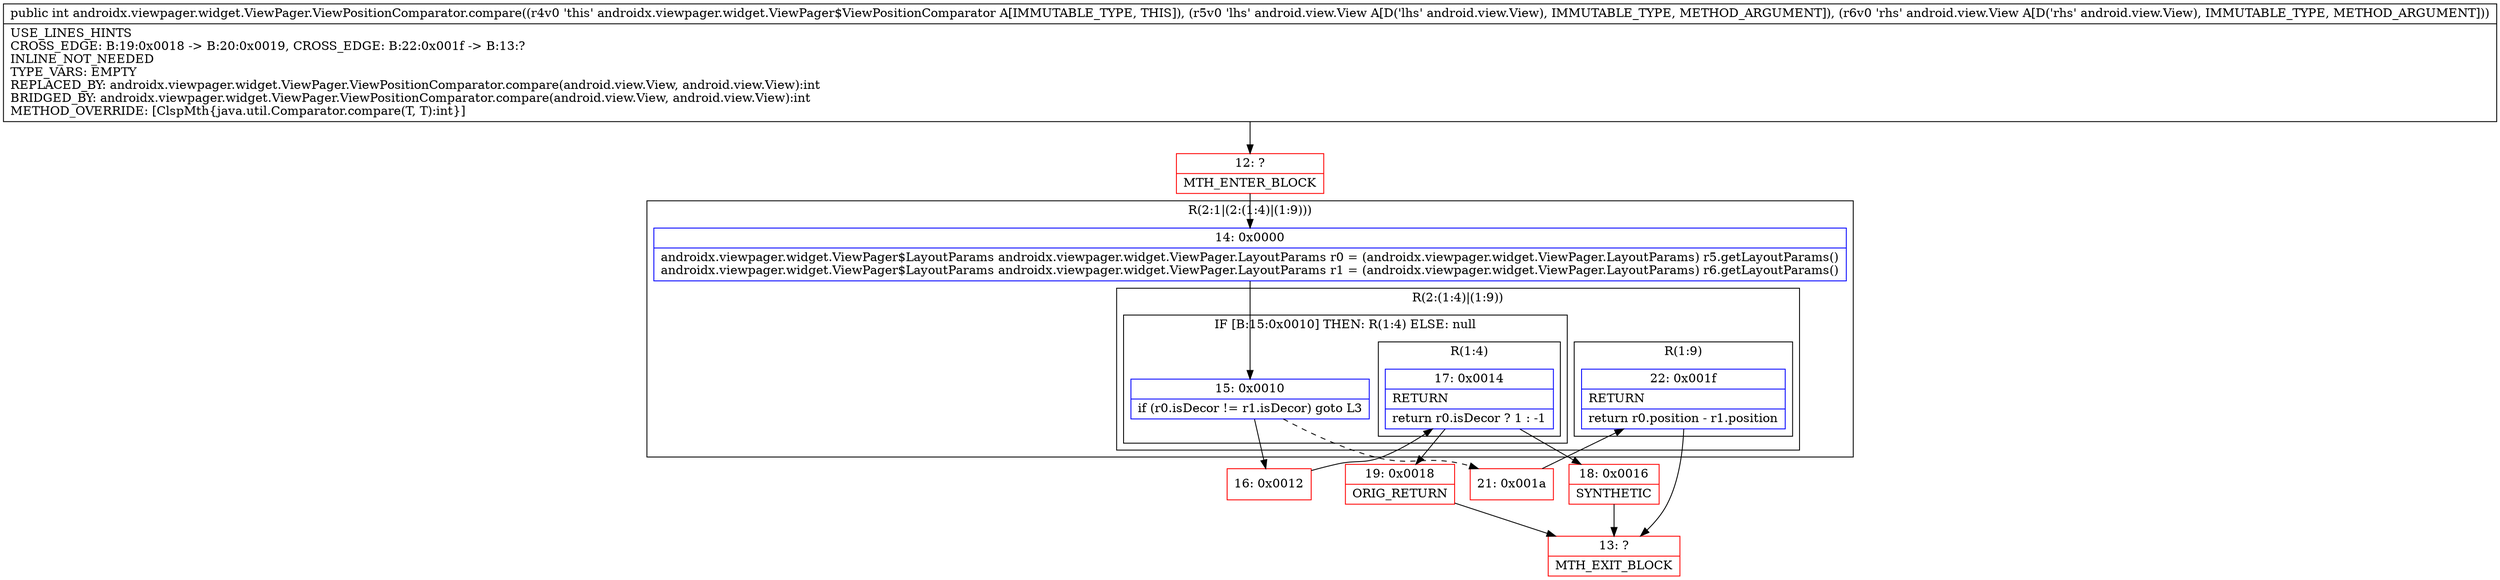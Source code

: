 digraph "CFG forandroidx.viewpager.widget.ViewPager.ViewPositionComparator.compare(Landroid\/view\/View;Landroid\/view\/View;)I" {
subgraph cluster_Region_1992686512 {
label = "R(2:1|(2:(1:4)|(1:9)))";
node [shape=record,color=blue];
Node_14 [shape=record,label="{14\:\ 0x0000|androidx.viewpager.widget.ViewPager$LayoutParams androidx.viewpager.widget.ViewPager.LayoutParams r0 = (androidx.viewpager.widget.ViewPager.LayoutParams) r5.getLayoutParams()\landroidx.viewpager.widget.ViewPager$LayoutParams androidx.viewpager.widget.ViewPager.LayoutParams r1 = (androidx.viewpager.widget.ViewPager.LayoutParams) r6.getLayoutParams()\l}"];
subgraph cluster_Region_1107925612 {
label = "R(2:(1:4)|(1:9))";
node [shape=record,color=blue];
subgraph cluster_IfRegion_96833729 {
label = "IF [B:15:0x0010] THEN: R(1:4) ELSE: null";
node [shape=record,color=blue];
Node_15 [shape=record,label="{15\:\ 0x0010|if (r0.isDecor != r1.isDecor) goto L3\l}"];
subgraph cluster_Region_1099065780 {
label = "R(1:4)";
node [shape=record,color=blue];
Node_17 [shape=record,label="{17\:\ 0x0014|RETURN\l|return r0.isDecor ? 1 : \-1\l}"];
}
}
subgraph cluster_Region_1652599303 {
label = "R(1:9)";
node [shape=record,color=blue];
Node_22 [shape=record,label="{22\:\ 0x001f|RETURN\l|return r0.position \- r1.position\l}"];
}
}
}
Node_12 [shape=record,color=red,label="{12\:\ ?|MTH_ENTER_BLOCK\l}"];
Node_16 [shape=record,color=red,label="{16\:\ 0x0012}"];
Node_18 [shape=record,color=red,label="{18\:\ 0x0016|SYNTHETIC\l}"];
Node_13 [shape=record,color=red,label="{13\:\ ?|MTH_EXIT_BLOCK\l}"];
Node_19 [shape=record,color=red,label="{19\:\ 0x0018|ORIG_RETURN\l}"];
Node_21 [shape=record,color=red,label="{21\:\ 0x001a}"];
MethodNode[shape=record,label="{public int androidx.viewpager.widget.ViewPager.ViewPositionComparator.compare((r4v0 'this' androidx.viewpager.widget.ViewPager$ViewPositionComparator A[IMMUTABLE_TYPE, THIS]), (r5v0 'lhs' android.view.View A[D('lhs' android.view.View), IMMUTABLE_TYPE, METHOD_ARGUMENT]), (r6v0 'rhs' android.view.View A[D('rhs' android.view.View), IMMUTABLE_TYPE, METHOD_ARGUMENT]))  | USE_LINES_HINTS\lCROSS_EDGE: B:19:0x0018 \-\> B:20:0x0019, CROSS_EDGE: B:22:0x001f \-\> B:13:?\lINLINE_NOT_NEEDED\lTYPE_VARS: EMPTY\lREPLACED_BY: androidx.viewpager.widget.ViewPager.ViewPositionComparator.compare(android.view.View, android.view.View):int\lBRIDGED_BY: androidx.viewpager.widget.ViewPager.ViewPositionComparator.compare(android.view.View, android.view.View):int\lMETHOD_OVERRIDE: [ClspMth\{java.util.Comparator.compare(T, T):int\}]\l}"];
MethodNode -> Node_12;Node_14 -> Node_15;
Node_15 -> Node_16;
Node_15 -> Node_21[style=dashed];
Node_17 -> Node_18;
Node_17 -> Node_19;
Node_22 -> Node_13;
Node_12 -> Node_14;
Node_16 -> Node_17;
Node_18 -> Node_13;
Node_19 -> Node_13;
Node_21 -> Node_22;
}

